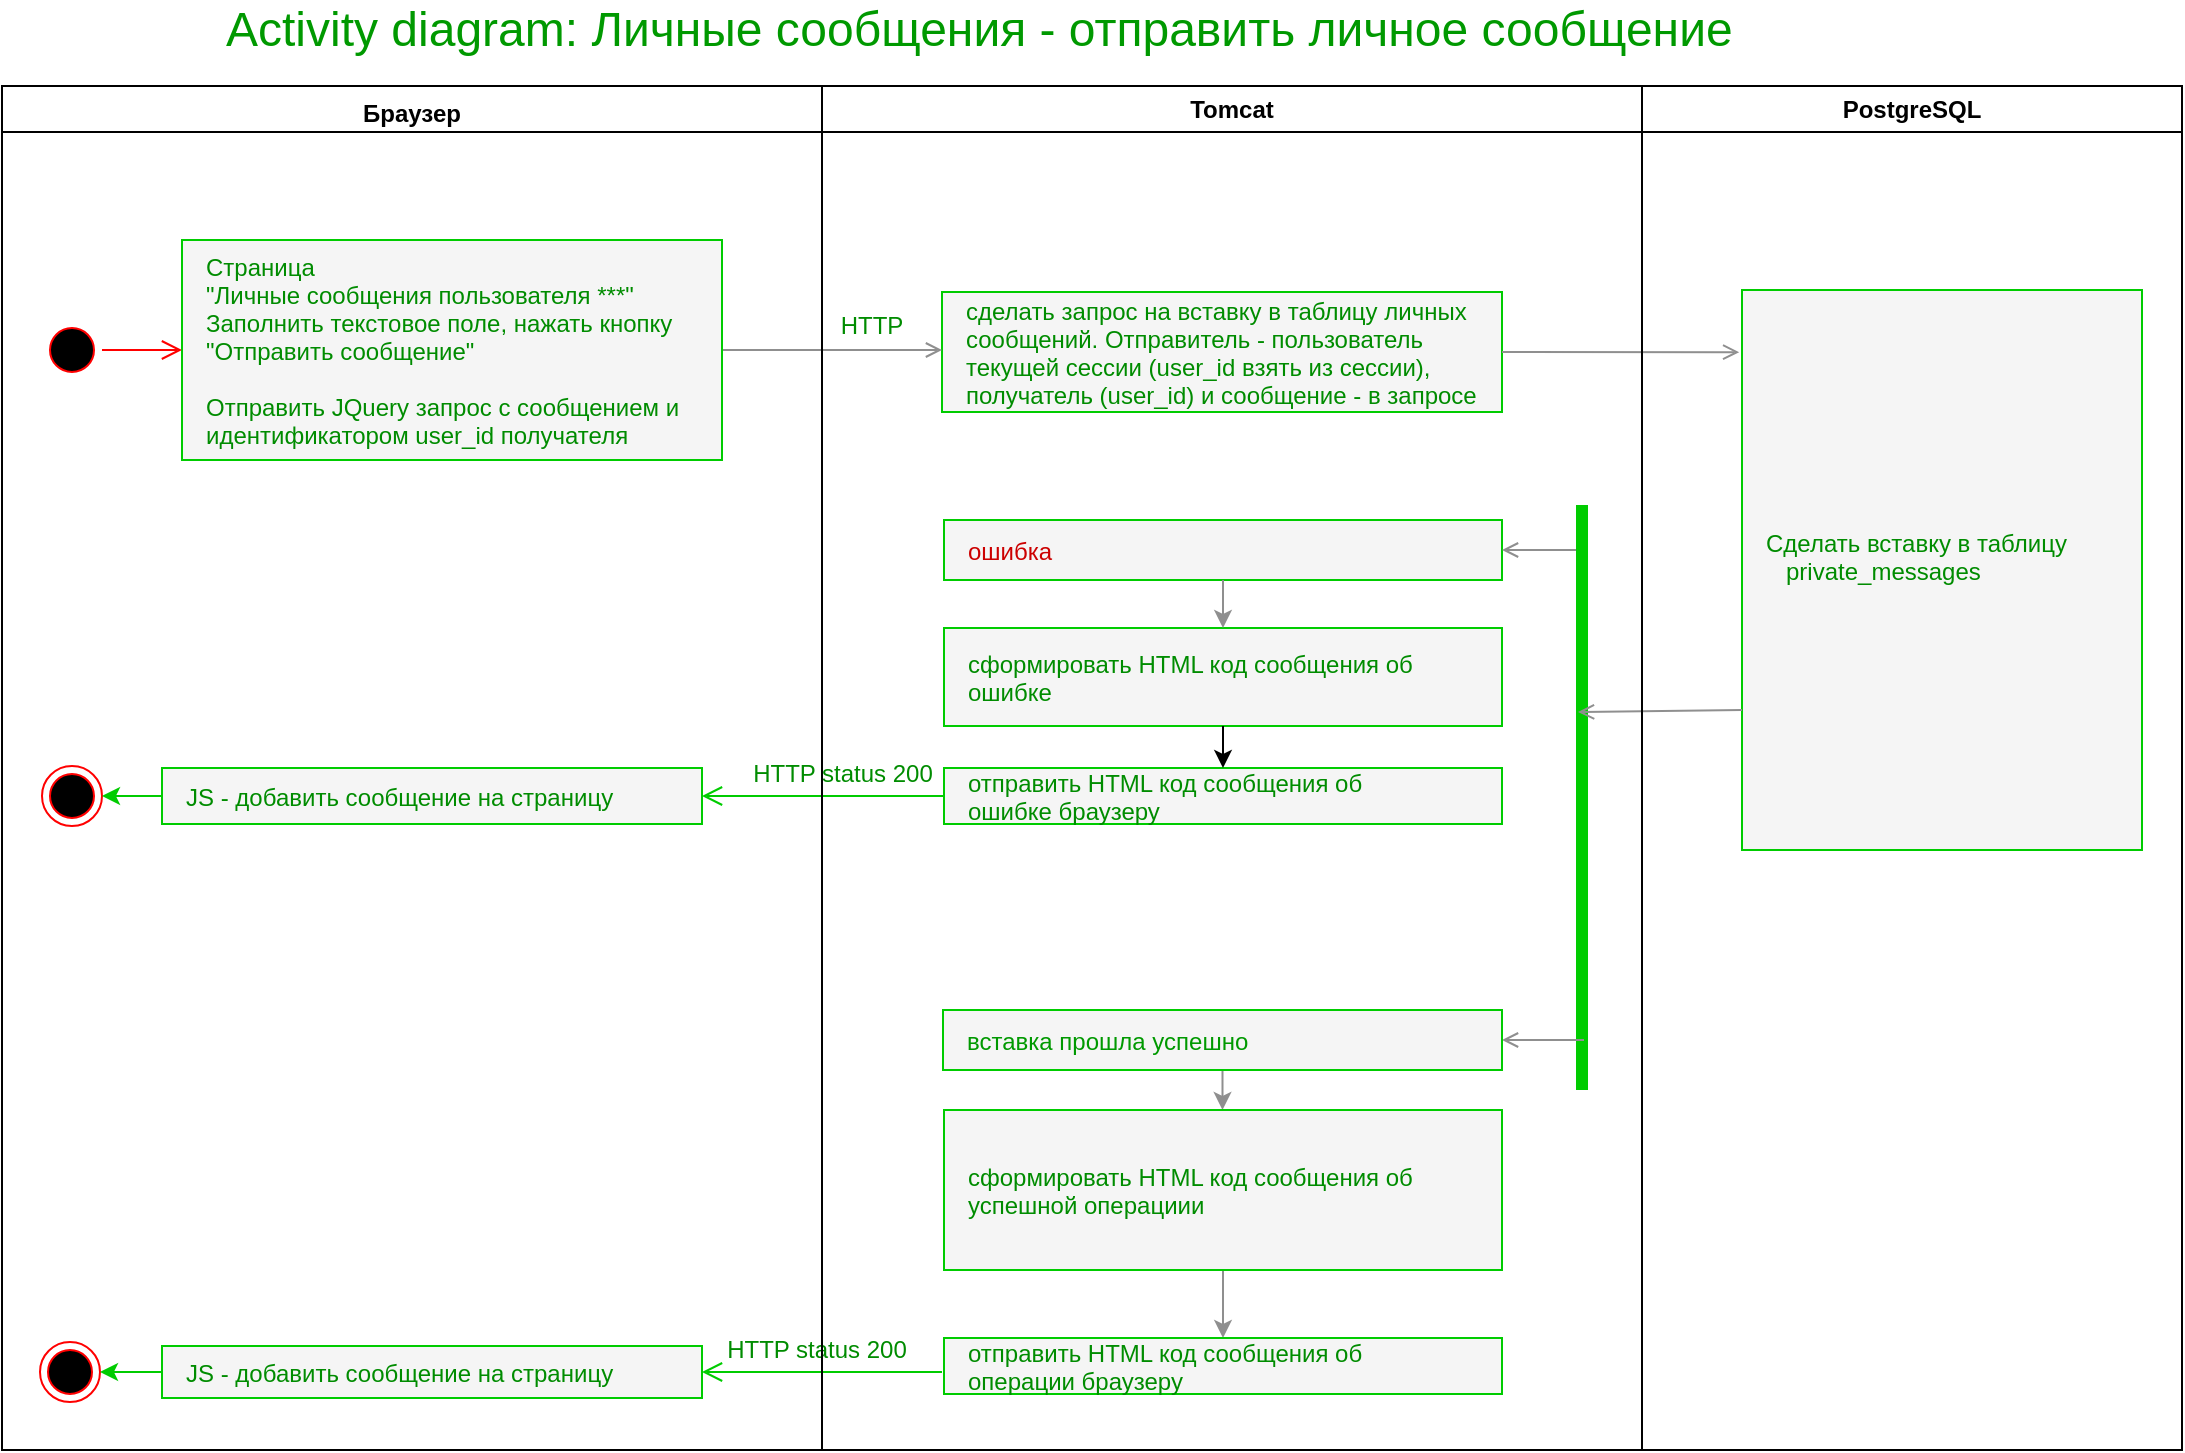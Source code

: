 <mxfile version="14.5.1" type="device"><diagram name="Page-1" id="e7e014a7-5840-1c2e-5031-d8a46d1fe8dd"><mxGraphModel dx="1086" dy="806" grid="1" gridSize="10" guides="1" tooltips="1" connect="1" arrows="1" fold="1" page="1" pageScale="1" pageWidth="1169" pageHeight="826" background="#ffffff" math="0" shadow="0"><root><mxCell id="0"/><mxCell id="1" parent="0"/><mxCell id="Vama4_EekcaHYRvys6HK-190" value="ошибка" style="align=left;spacingLeft=10;fillColor=#f5f5f5;strokeColor=#00CC00;container=0;fontColor=#CC0000;" parent="1" vertex="1"><mxGeometry x="521" y="345" width="279" height="30" as="geometry"/></mxCell><mxCell id="Vama4_EekcaHYRvys6HK-191" value="сделать запрос на вставку в таблицу личных &#10;сообщений. Отправитель - пользователь&#10;текущей сессии (user_id взять из сессии), &#10;получатель (user_id) и сообщение - в запросе" style="align=left;spacingLeft=10;fillColor=#f5f5f5;strokeColor=#00CC00;fontColor=#008C00;container=0;" parent="1" vertex="1"><mxGeometry x="520" y="231" width="280" height="60" as="geometry"/></mxCell><mxCell id="Vama4_EekcaHYRvys6HK-192" value="Сделать вставку в таблицу&#10;   private_messages&#10;" style="align=left;spacingLeft=10;fillColor=#f5f5f5;strokeColor=#00CC00;fontColor=#008C00;container=0;" parent="1" vertex="1"><mxGeometry x="920" y="230" width="200" height="280" as="geometry"/></mxCell><mxCell id="Vama4_EekcaHYRvys6HK-194" value="" style="edgeStyle=elbowEdgeStyle;elbow=horizontal;verticalAlign=bottom;endArrow=open;endSize=8;strokeColor=#FF0000;endFill=1;rounded=0" parent="1" source="Vama4_EekcaHYRvys6HK-200" target="Vama4_EekcaHYRvys6HK-193" edge="1"><mxGeometry x="300" y="191" as="geometry"><mxPoint x="315" y="261" as="targetPoint"/></mxGeometry></mxCell><mxCell id="Vama4_EekcaHYRvys6HK-196" value="" style="endArrow=open;endFill=1;rounded=0;exitX=1;exitY=0.5;exitDx=0;exitDy=0;fontColor=#00CC00;strokeWidth=1;strokeColor=#8F8F8F;" parent="1" source="Vama4_EekcaHYRvys6HK-193" edge="1"><mxGeometry x="520" y="374" as="geometry"><mxPoint x="520" y="260" as="targetPoint"/></mxGeometry></mxCell><mxCell id="Vama4_EekcaHYRvys6HK-198" value="HTTP status 200" style="text;html=1;fillColor=none;align=center;verticalAlign=middle;whiteSpace=wrap;rounded=0;fontColor=#008C00;container=0;" parent="1" vertex="1"><mxGeometry x="410" y="462" width="121" height="20" as="geometry"/></mxCell><mxCell id="Vama4_EekcaHYRvys6HK-199" value="" style="endArrow=open;endFill=1;rounded=0;fontColor=#00CC00;strokeWidth=1;exitX=1;exitY=0.5;exitDx=0;exitDy=0;entryX=-0.007;entryY=0.111;entryDx=0;entryDy=0;entryPerimeter=0;strokeColor=#8F8F8F;" parent="1" source="Vama4_EekcaHYRvys6HK-191" target="Vama4_EekcaHYRvys6HK-192" edge="1"><mxGeometry x="530" y="384" as="geometry"><mxPoint x="975" y="259" as="targetPoint"/><mxPoint x="925" y="259" as="sourcePoint"/></mxGeometry></mxCell><mxCell id="Vama4_EekcaHYRvys6HK-200" value="" style="ellipse;shape=startState;fillColor=#000000;strokeColor=#ff0000;container=0;" parent="1" vertex="1"><mxGeometry x="70" y="245" width="30" height="30" as="geometry"/></mxCell><mxCell id="Vama4_EekcaHYRvys6HK-201" value="отправить HTML код сообщения об&#10;ошибке браузеру" style="align=left;spacingLeft=10;fillColor=#f5f5f5;strokeColor=#00CC00;fontColor=#008C00;container=0;" parent="1" vertex="1"><mxGeometry x="521" y="469" width="279" height="28" as="geometry"/></mxCell><mxCell id="Vama4_EekcaHYRvys6HK-202" value="" style="endArrow=open;endFill=1;rounded=0;fontColor=#00CC00;strokeWidth=1;entryX=1;entryY=0.5;entryDx=0;entryDy=0;strokeColor=#8F8F8F;" parent="1" target="Vama4_EekcaHYRvys6HK-190" edge="1"><mxGeometry x="362" y="159" as="geometry"><mxPoint x="852" y="375" as="targetPoint"/><mxPoint x="841" y="360" as="sourcePoint"/></mxGeometry></mxCell><mxCell id="r5FNnOLShPN78urTlYSq-1" value="" style="ellipse;shape=endState;fillColor=#000000;strokeColor=#ff0000;container=0;" parent="1" vertex="1"><mxGeometry x="70" y="468" width="30" height="30" as="geometry"/></mxCell><mxCell id="r5FNnOLShPN78urTlYSq-2" value="" style="edgeStyle=elbowEdgeStyle;elbow=horizontal;verticalAlign=bottom;endArrow=open;endSize=8;endFill=1;rounded=0;exitX=0;exitY=0.5;exitDx=0;exitDy=0;strokeColor=#00CC00;entryX=1;entryY=0.5;entryDx=0;entryDy=0;" parent="1" source="Vama4_EekcaHYRvys6HK-201" target="ImypncF9MxeKrPkn1JXK-20" edge="1"><mxGeometry x="130" y="25" as="geometry"><mxPoint x="450" y="483" as="targetPoint"/><mxPoint x="72" y="378" as="sourcePoint"/></mxGeometry></mxCell><mxCell id="ImypncF9MxeKrPkn1JXK-1" value="" style="shape=line;strokeWidth=6;rotation=90;strokeColor=#00CC00;" parent="1" vertex="1"><mxGeometry x="693.75" y="476.25" width="292.5" height="15" as="geometry"/></mxCell><mxCell id="ImypncF9MxeKrPkn1JXK-4" value="" style="endArrow=open;endFill=1;rounded=0;fontColor=#00CC00;strokeWidth=1;exitX=0;exitY=0.75;exitDx=0;exitDy=0;strokeColor=#8F8F8F;entryX=0.354;entryY=0.633;entryDx=0;entryDy=0;entryPerimeter=0;" parent="1" source="Vama4_EekcaHYRvys6HK-192" target="ImypncF9MxeKrPkn1JXK-1" edge="1"><mxGeometry x="372" y="169" as="geometry"><mxPoint x="910" y="440" as="targetPoint"/><mxPoint x="935" y="370.08" as="sourcePoint"/></mxGeometry></mxCell><mxCell id="ImypncF9MxeKrPkn1JXK-7" value="" style="edgeStyle=orthogonalEdgeStyle;rounded=0;orthogonalLoop=1;jettySize=auto;html=1;strokeColor=#8F8F8F;" parent="1" source="ImypncF9MxeKrPkn1JXK-8" target="ImypncF9MxeKrPkn1JXK-10" edge="1"><mxGeometry relative="1" as="geometry"/></mxCell><mxCell id="ImypncF9MxeKrPkn1JXK-18" value="" style="edgeStyle=orthogonalEdgeStyle;rounded=0;orthogonalLoop=1;jettySize=auto;html=1;strokeColor=#8F8F8F;strokeWidth=1;fontColor=#D90000;" parent="1" source="ImypncF9MxeKrPkn1JXK-10" target="ImypncF9MxeKrPkn1JXK-15" edge="1"><mxGeometry relative="1" as="geometry"/></mxCell><mxCell id="ImypncF9MxeKrPkn1JXK-10" value="сформировать HTML код сообщения об&#10;успешной операциии" style="align=left;spacingLeft=10;fillColor=#f5f5f5;strokeColor=#00CC00;fontColor=#008C00;container=0;verticalAlign=middle;" parent="1" vertex="1"><mxGeometry x="521" y="640" width="279" height="80" as="geometry"/></mxCell><mxCell id="ImypncF9MxeKrPkn1JXK-11" value="" style="endArrow=open;endFill=1;rounded=0;fontColor=#00CC00;strokeWidth=1;entryX=1;entryY=0.5;entryDx=0;entryDy=0;strokeColor=#8F8F8F;" parent="1" target="ImypncF9MxeKrPkn1JXK-8" edge="1"><mxGeometry x="362" y="314" as="geometry"><mxPoint x="852" y="530" as="targetPoint"/><mxPoint x="841" y="605" as="sourcePoint"/></mxGeometry></mxCell><mxCell id="ImypncF9MxeKrPkn1JXK-15" value="отправить HTML код сообщения об&#10;операции браузеру" style="align=left;spacingLeft=10;fillColor=#f5f5f5;strokeColor=#00CC00;fontColor=#008C00;container=0;" parent="1" vertex="1"><mxGeometry x="521" y="754" width="279" height="28" as="geometry"/></mxCell><mxCell id="ImypncF9MxeKrPkn1JXK-19" value="Activity diagram: Личные сообщения - отправить личное сообщение" style="text;html=1;strokeColor=none;fillColor=none;align=left;verticalAlign=middle;whiteSpace=wrap;rounded=0;fontSize=24;fontColor=#009900;" parent="1" vertex="1"><mxGeometry x="160" y="90" width="890" height="20" as="geometry"/></mxCell><mxCell id="ImypncF9MxeKrPkn1JXK-20" value="JS - добавить сообщение на страницу" style="align=left;spacingLeft=10;fillColor=#f5f5f5;strokeColor=#00CC00;fontColor=#008C00;container=0;" parent="1" vertex="1"><mxGeometry x="130" y="469" width="270" height="28" as="geometry"/></mxCell><mxCell id="ImypncF9MxeKrPkn1JXK-22" value="" style="endArrow=classic;html=1;strokeColor=#00CC00;strokeWidth=1;fontSize=24;fontColor=#009900;entryX=1;entryY=0.5;entryDx=0;entryDy=0;exitX=0;exitY=0.5;exitDx=0;exitDy=0;" parent="1" source="ImypncF9MxeKrPkn1JXK-20" target="r5FNnOLShPN78urTlYSq-1" edge="1"><mxGeometry width="50" height="50" relative="1" as="geometry"><mxPoint x="620" y="569" as="sourcePoint"/><mxPoint x="670" y="519" as="targetPoint"/></mxGeometry></mxCell><mxCell id="ImypncF9MxeKrPkn1JXK-23" value="HTTP status 200" style="text;html=1;fillColor=none;align=center;verticalAlign=middle;whiteSpace=wrap;rounded=0;fontColor=#008C00;container=0;" parent="1" vertex="1"><mxGeometry x="397" y="750" width="121" height="20" as="geometry"/></mxCell><mxCell id="ImypncF9MxeKrPkn1JXK-24" value="" style="ellipse;shape=endState;fillColor=#000000;strokeColor=#ff0000;container=0;" parent="1" vertex="1"><mxGeometry x="69" y="756" width="30" height="30" as="geometry"/></mxCell><mxCell id="ImypncF9MxeKrPkn1JXK-25" value="" style="edgeStyle=elbowEdgeStyle;elbow=horizontal;verticalAlign=bottom;endArrow=open;endSize=8;endFill=1;rounded=0;exitX=0;exitY=0.5;exitDx=0;exitDy=0;strokeColor=#00CC00;entryX=1;entryY=0.5;entryDx=0;entryDy=0;" parent="1" target="ImypncF9MxeKrPkn1JXK-26" edge="1"><mxGeometry x="129" y="313" as="geometry"><mxPoint x="449" y="771" as="targetPoint"/><mxPoint x="520" y="771" as="sourcePoint"/></mxGeometry></mxCell><mxCell id="ImypncF9MxeKrPkn1JXK-26" value="JS - добавить сообщение на страницу" style="align=left;spacingLeft=10;fillColor=#f5f5f5;strokeColor=#00CC00;fontColor=#008C00;container=0;" parent="1" vertex="1"><mxGeometry x="130" y="758" width="270" height="26" as="geometry"/></mxCell><mxCell id="ImypncF9MxeKrPkn1JXK-27" value="" style="endArrow=classic;html=1;strokeColor=#00CC00;strokeWidth=1;fontSize=24;fontColor=#009900;entryX=1;entryY=0.5;entryDx=0;entryDy=0;exitX=0;exitY=0.5;exitDx=0;exitDy=0;" parent="1" source="ImypncF9MxeKrPkn1JXK-26" target="ImypncF9MxeKrPkn1JXK-24" edge="1"><mxGeometry width="50" height="50" relative="1" as="geometry"><mxPoint x="619" y="857" as="sourcePoint"/><mxPoint x="669" y="807" as="targetPoint"/></mxGeometry></mxCell><mxCell id="ImypncF9MxeKrPkn1JXK-28" value="Браузер" style="swimlane;whiteSpace=wrap;verticalAlign=top;" parent="1" vertex="1"><mxGeometry x="50" y="128" width="410" height="682" as="geometry"/></mxCell><mxCell id="Vama4_EekcaHYRvys6HK-193" value="Страница &#10;&quot;Личные сообщения пользователя ***&quot; &#10;Заполнить текстовое поле, нажать кнопку&#10;&quot;Отправить сообщение&quot;&#10;&#10;Отправить JQuery запрос с сообщением и &#10;идентификатором user_id получателя" style="align=left;spacingLeft=10;fillColor=#f5f5f5;strokeColor=#00CC00;fontColor=#008C00;container=0;verticalAlign=top;" parent="ImypncF9MxeKrPkn1JXK-28" vertex="1"><mxGeometry x="90" y="77" width="270" height="110" as="geometry"/></mxCell><mxCell id="ImypncF9MxeKrPkn1JXK-39" value="HTTP" style="text;html=1;fillColor=none;align=center;verticalAlign=middle;whiteSpace=wrap;rounded=0;fontColor=#008C00;container=0;" parent="1" vertex="1"><mxGeometry x="460" y="238" width="50" height="20" as="geometry"/></mxCell><mxCell id="ImypncF9MxeKrPkn1JXK-40" value="Tomcat" style="swimlane;whiteSpace=wrap" parent="1" vertex="1"><mxGeometry x="460" y="128" width="410" height="682" as="geometry"/></mxCell><mxCell id="K6sdvQD7y9w7Kz8EHiQY-2" value="сформировать HTML код сообщения об &#10;ошибке" style="align=left;spacingLeft=10;fillColor=#f5f5f5;strokeColor=#00CC00;fontColor=#008C00;container=0;" parent="ImypncF9MxeKrPkn1JXK-40" vertex="1"><mxGeometry x="61" y="271" width="279" height="49" as="geometry"/></mxCell><mxCell id="ImypncF9MxeKrPkn1JXK-8" value="вставка прошла успешно" style="align=left;spacingLeft=10;fillColor=#f5f5f5;strokeColor=#00CC00;container=0;fontColor=#009900;" parent="ImypncF9MxeKrPkn1JXK-40" vertex="1"><mxGeometry x="60.5" y="462" width="279.5" height="30" as="geometry"/></mxCell><mxCell id="ImypncF9MxeKrPkn1JXK-41" value="PostgreSQL" style="swimlane;whiteSpace=wrap" parent="1" vertex="1"><mxGeometry x="870" y="128" width="270" height="682" as="geometry"/></mxCell><mxCell id="K6sdvQD7y9w7Kz8EHiQY-11" value="" style="edgeStyle=orthogonalEdgeStyle;rounded=0;orthogonalLoop=1;jettySize=auto;html=1;strokeColor=#8F8F8F;entryX=0.5;entryY=0;entryDx=0;entryDy=0;exitX=0.5;exitY=1;exitDx=0;exitDy=0;" parent="1" source="Vama4_EekcaHYRvys6HK-190" target="K6sdvQD7y9w7Kz8EHiQY-2" edge="1"><mxGeometry relative="1" as="geometry"><mxPoint x="670.8" y="550" as="sourcePoint"/><mxPoint x="670.5" y="585" as="targetPoint"/></mxGeometry></mxCell><mxCell id="IxH7nzMdrrkrOQ79AwTg-1" value="" style="endArrow=classic;html=1;exitX=0.5;exitY=1;exitDx=0;exitDy=0;" parent="1" source="K6sdvQD7y9w7Kz8EHiQY-2" target="Vama4_EekcaHYRvys6HK-201" edge="1"><mxGeometry width="50" height="50" relative="1" as="geometry"><mxPoint x="700" y="400" as="sourcePoint"/><mxPoint x="750" y="350" as="targetPoint"/></mxGeometry></mxCell></root></mxGraphModel></diagram></mxfile>